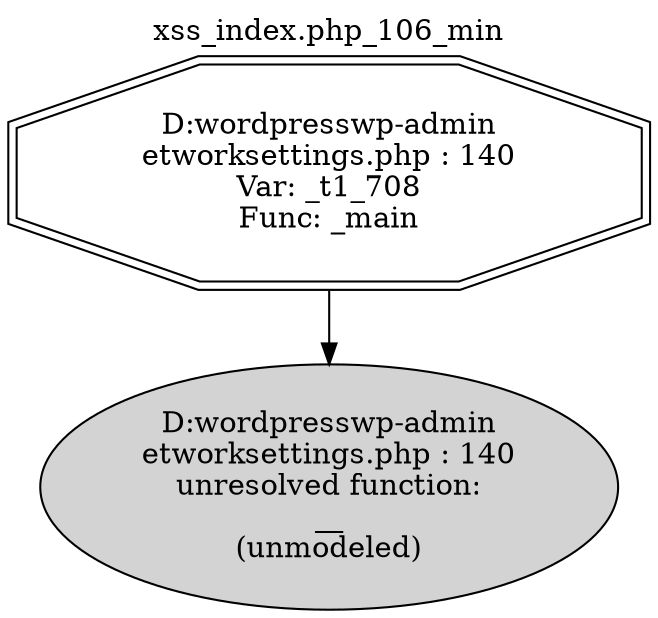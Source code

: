digraph cfg {
  label="xss_index.php_106_min";
  labelloc=t;
  n1 [shape=doubleoctagon, label="D:\wordpress\wp-admin\network\settings.php : 140\nVar: _t1_708\nFunc: _main\n"];
  n2 [shape=ellipse, label="D:\wordpress\wp-admin\network\settings.php : 140\nunresolved function:\n__\n(unmodeled)\n",style=filled];
  n1 -> n2;
}
